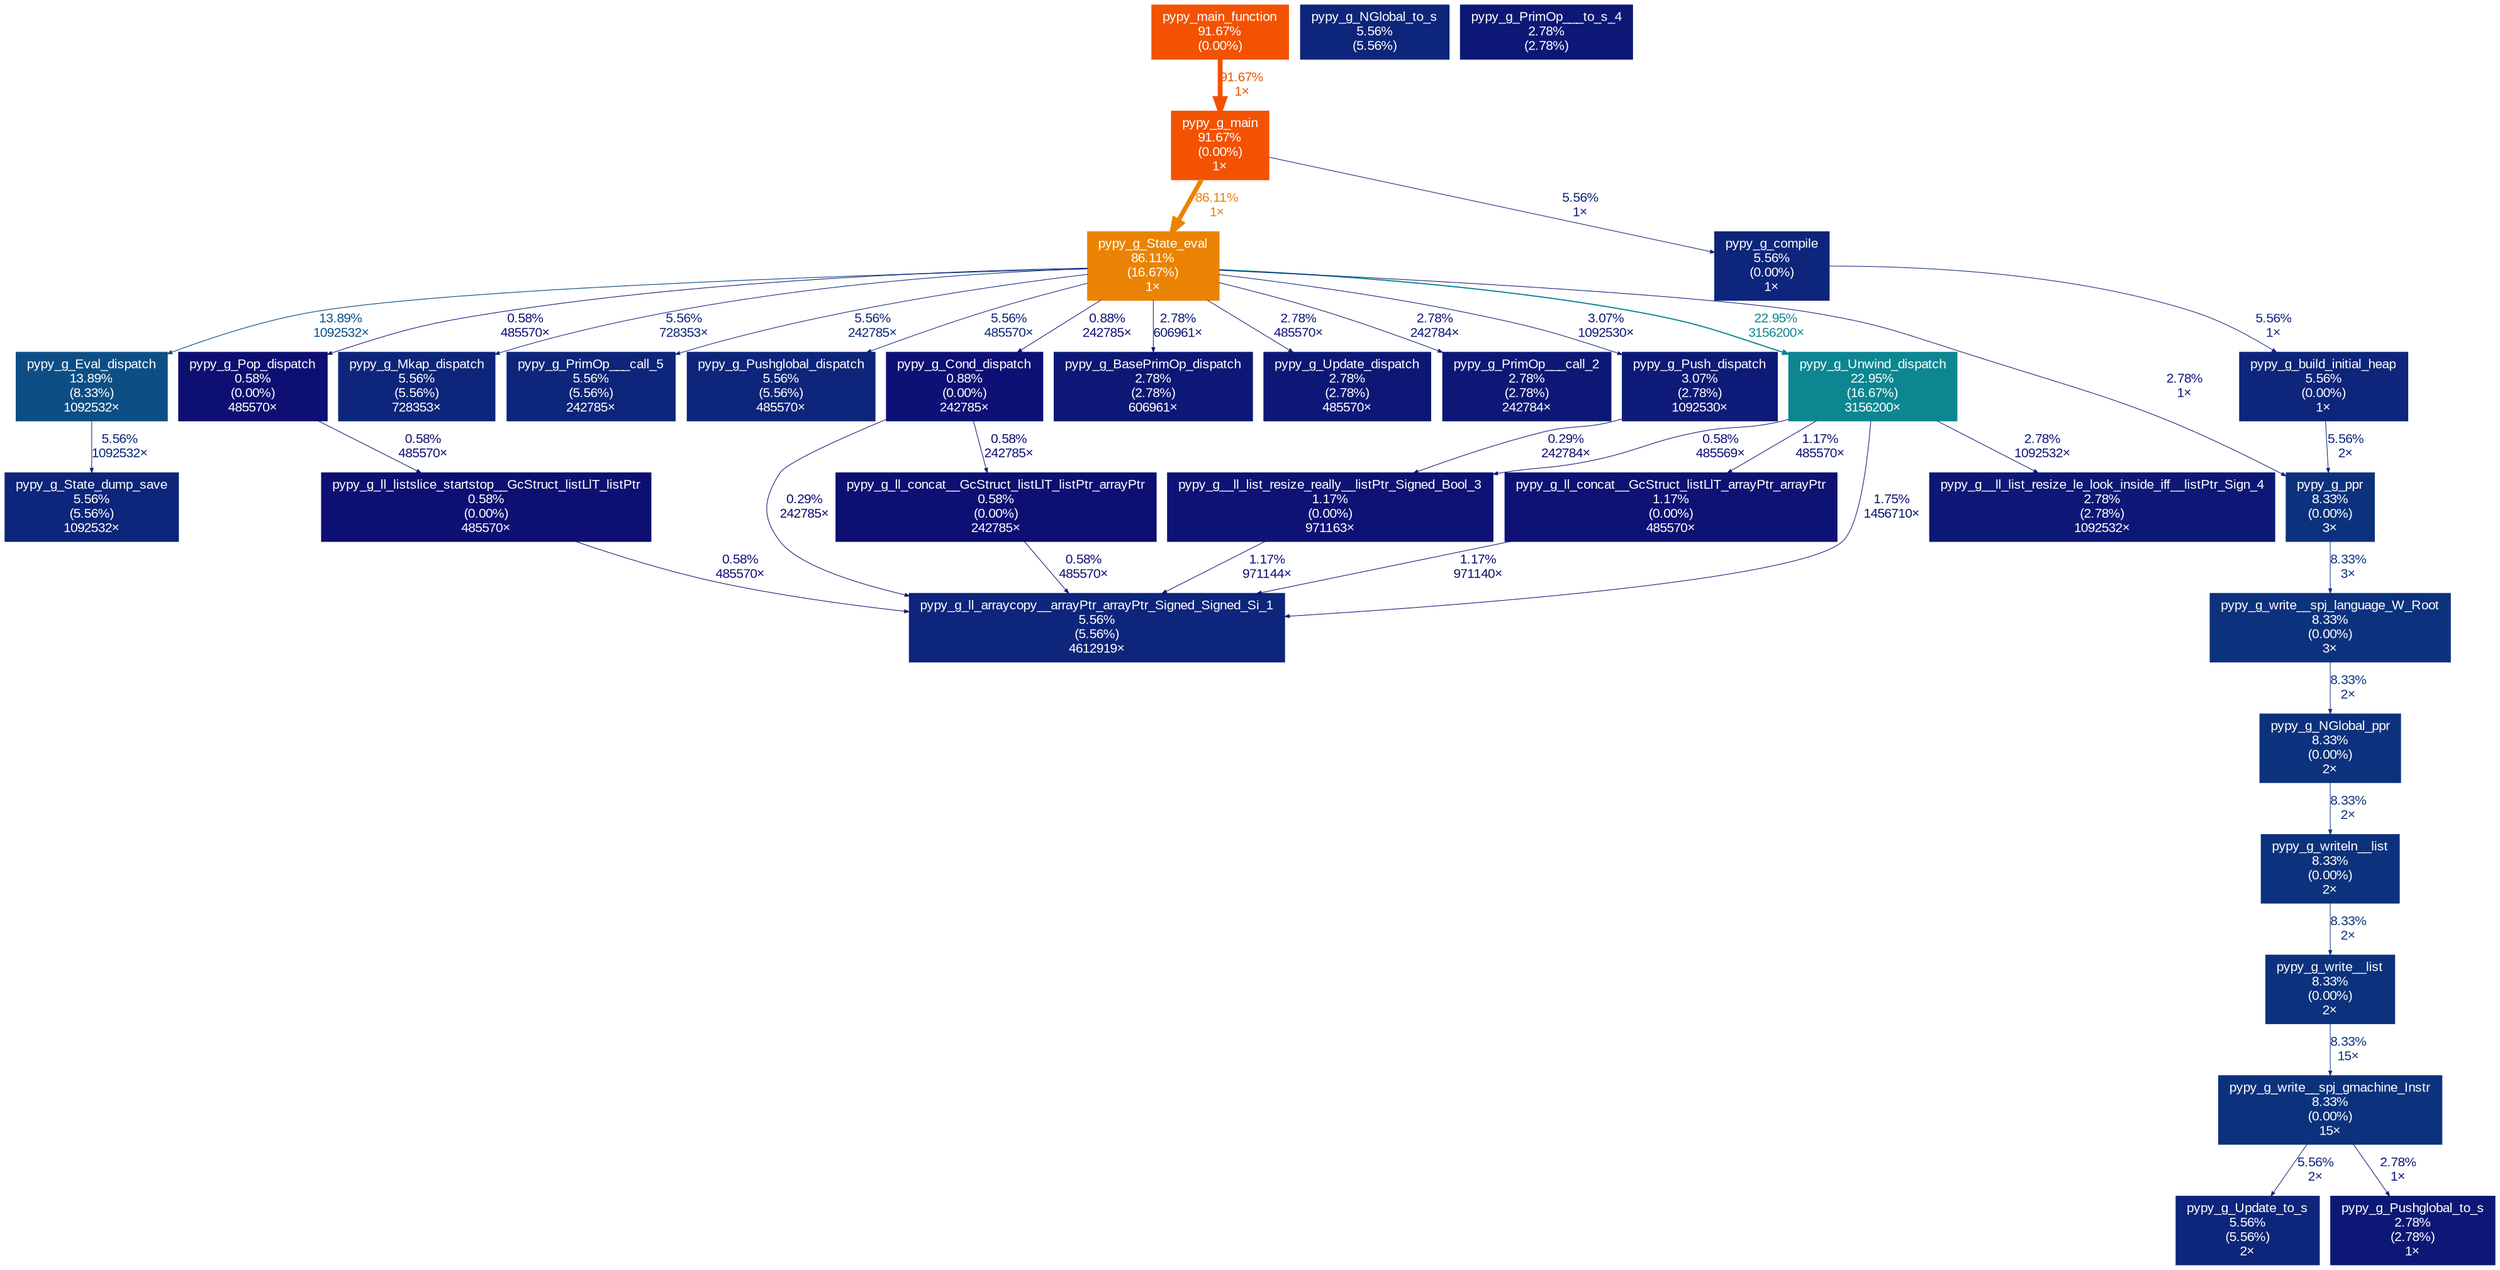 digraph {
	graph [ranksep=0.25, fontname=Arial, nodesep=0.125];
	node [fontname=Arial, style=filled, height=0, width=0, shape=box, fontcolor=white];
	edge [fontname=Arial];
	1 [color="#f25202", fontcolor="#ffffff", fontsize="10.00", label="pypy_g_main\n91.67%\n(0.00%)\n1×"];
	1 -> 3 [color="#ea8303", label="86.11%\n1×", arrowsize="0.93", fontsize="10.00", fontcolor="#ea8303", labeldistance="3.44", penwidth="3.44"];
	1 -> 19 [color="#0d257a", label="5.56%\n1×", arrowsize="0.35", fontsize="10.00", fontcolor="#0d257a", labeldistance="0.50", penwidth="0.50"];
	2 [color="#f25202", fontcolor="#ffffff", fontsize="10.00", label="pypy_main_function\n91.67%\n(0.00%)"];
	2 -> 1 [color="#f25202", label="91.67%\n1×", arrowsize="0.96", fontsize="10.00", fontcolor="#f25202", labeldistance="3.67", penwidth="3.67"];
	3 [color="#ea8303", fontcolor="#ffffff", fontsize="10.00", label="pypy_g_State_eval\n86.11%\n(16.67%)\n1×"];
	3 -> 4 [color="#0c8691", label="22.95%\n3156200×", arrowsize="0.48", fontsize="10.00", fontcolor="#0c8691", labeldistance="0.92", penwidth="0.92"];
	3 -> 5 [color="#0d4f85", label="13.89%\n1092532×", arrowsize="0.37", fontsize="10.00", fontcolor="#0d4f85", labeldistance="0.56", penwidth="0.56"];
	3 -> 7 [color="#0d1876", label="2.78%\n1×", arrowsize="0.35", fontsize="10.00", fontcolor="#0d1876", labeldistance="0.50", penwidth="0.50"];
	3 -> 14 [color="#0d257a", label="5.56%\n728353×", arrowsize="0.35", fontsize="10.00", fontcolor="#0d257a", labeldistance="0.50", penwidth="0.50"];
	3 -> 15 [color="#0d257a", label="5.56%\n242785×", arrowsize="0.35", fontsize="10.00", fontcolor="#0d257a", labeldistance="0.50", penwidth="0.50"];
	3 -> 20 [color="#0d257a", label="5.56%\n485570×", arrowsize="0.35", fontsize="10.00", fontcolor="#0d257a", labeldistance="0.50", penwidth="0.50"];
	3 -> 21 [color="#0d1a77", label="3.07%\n1092530×", arrowsize="0.35", fontsize="10.00", fontcolor="#0d1a77", labeldistance="0.50", penwidth="0.50"];
	3 -> 23 [color="#0d1876", label="2.78%\n606961×", arrowsize="0.35", fontsize="10.00", fontcolor="#0d1876", labeldistance="0.50", penwidth="0.50"];
	3 -> 24 [color="#0d1876", label="2.78%\n485570×", arrowsize="0.35", fontsize="10.00", fontcolor="#0d1876", labeldistance="0.50", penwidth="0.50"];
	3 -> 25 [color="#0d1876", label="2.78%\n242784×", arrowsize="0.35", fontsize="10.00", fontcolor="#0d1876", labeldistance="0.50", penwidth="0.50"];
	3 -> 30 [color="#0d1074", label="0.88%\n242785×", arrowsize="0.35", fontsize="10.00", fontcolor="#0d1074", labeldistance="0.50", penwidth="0.50"];
	3 -> 31 [color="#0d0f73", label="0.58%\n485570×", arrowsize="0.35", fontsize="10.00", fontcolor="#0d0f73", labeldistance="0.50", penwidth="0.50"];
	4 [color="#0c8691", fontcolor="#ffffff", fontsize="10.00", label="pypy_g_Unwind_dispatch\n22.95%\n(16.67%)\n3156200×"];
	4 -> 12 [color="#0d1475", label="1.75%\n1456710×", arrowsize="0.35", fontsize="10.00", fontcolor="#0d1475", labeldistance="0.50", penwidth="0.50"];
	4 -> 22 [color="#0d1876", label="2.78%\n1092532×", arrowsize="0.35", fontsize="10.00", fontcolor="#0d1876", labeldistance="0.50", penwidth="0.50"];
	4 -> 28 [color="#0d0f73", label="0.58%\n485569×", arrowsize="0.35", fontsize="10.00", fontcolor="#0d0f73", labeldistance="0.50", penwidth="0.50"];
	4 -> 29 [color="#0d1274", label="1.17%\n485570×", arrowsize="0.35", fontsize="10.00", fontcolor="#0d1274", labeldistance="0.50", penwidth="0.50"];
	5 [color="#0d4f85", fontcolor="#ffffff", fontsize="10.00", label="pypy_g_Eval_dispatch\n13.89%\n(8.33%)\n1092532×"];
	5 -> 13 [color="#0d257a", label="5.56%\n1092532×", arrowsize="0.35", fontsize="10.00", fontcolor="#0d257a", labeldistance="0.50", penwidth="0.50"];
	6 [color="#0d327d", fontcolor="#ffffff", fontsize="10.00", label="pypy_g_write__spj_gmachine_Instr\n8.33%\n(0.00%)\n15×"];
	6 -> 16 [color="#0d257a", label="5.56%\n2×", arrowsize="0.35", fontsize="10.00", fontcolor="#0d257a", labeldistance="0.50", penwidth="0.50"];
	6 -> 27 [color="#0d1876", label="2.78%\n1×", arrowsize="0.35", fontsize="10.00", fontcolor="#0d1876", labeldistance="0.50", penwidth="0.50"];
	7 [color="#0d327d", fontcolor="#ffffff", fontsize="10.00", label="pypy_g_ppr\n8.33%\n(0.00%)\n3×"];
	7 -> 8 [color="#0d327d", label="8.33%\n3×", arrowsize="0.35", fontsize="10.00", fontcolor="#0d327d", labeldistance="0.50", penwidth="0.50"];
	8 [color="#0d327d", fontcolor="#ffffff", fontsize="10.00", label="pypy_g_write__spj_language_W_Root\n8.33%\n(0.00%)\n3×"];
	8 -> 9 [color="#0d327d", label="8.33%\n2×", arrowsize="0.35", fontsize="10.00", fontcolor="#0d327d", labeldistance="0.50", penwidth="0.50"];
	9 [color="#0d327d", fontcolor="#ffffff", fontsize="10.00", label="pypy_g_NGlobal_ppr\n8.33%\n(0.00%)\n2×"];
	9 -> 11 [color="#0d327d", label="8.33%\n2×", arrowsize="0.35", fontsize="10.00", fontcolor="#0d327d", labeldistance="0.50", penwidth="0.50"];
	10 [color="#0d327d", fontcolor="#ffffff", fontsize="10.00", label="pypy_g_write__list\n8.33%\n(0.00%)\n2×"];
	10 -> 6 [color="#0d327d", label="8.33%\n15×", arrowsize="0.35", fontsize="10.00", fontcolor="#0d327d", labeldistance="0.50", penwidth="0.50"];
	11 [color="#0d327d", fontcolor="#ffffff", fontsize="10.00", label="pypy_g_writeln__list\n8.33%\n(0.00%)\n2×"];
	11 -> 10 [color="#0d327d", label="8.33%\n2×", arrowsize="0.35", fontsize="10.00", fontcolor="#0d327d", labeldistance="0.50", penwidth="0.50"];
	12 [color="#0d257a", fontcolor="#ffffff", fontsize="10.00", label="pypy_g_ll_arraycopy__arrayPtr_arrayPtr_Signed_Signed_Si_1\n5.56%\n(5.56%)\n4612919×"];
	13 [color="#0d257a", fontcolor="#ffffff", fontsize="10.00", label="pypy_g_State_dump_save\n5.56%\n(5.56%)\n1092532×"];
	14 [color="#0d257a", fontcolor="#ffffff", fontsize="10.00", label="pypy_g_Mkap_dispatch\n5.56%\n(5.56%)\n728353×"];
	15 [color="#0d257a", fontcolor="#ffffff", fontsize="10.00", label="pypy_g_PrimOp___call_5\n5.56%\n(5.56%)\n242785×"];
	16 [color="#0d257a", fontcolor="#ffffff", fontsize="10.00", label="pypy_g_Update_to_s\n5.56%\n(5.56%)\n2×"];
	17 [color="#0d257a", fontcolor="#ffffff", fontsize="10.00", label="pypy_g_NGlobal_to_s\n5.56%\n(5.56%)"];
	18 [color="#0d257a", fontcolor="#ffffff", fontsize="10.00", label="pypy_g_build_initial_heap\n5.56%\n(0.00%)\n1×"];
	18 -> 7 [color="#0d257a", label="5.56%\n2×", arrowsize="0.35", fontsize="10.00", fontcolor="#0d257a", labeldistance="0.50", penwidth="0.50"];
	19 [color="#0d257a", fontcolor="#ffffff", fontsize="10.00", label="pypy_g_compile\n5.56%\n(0.00%)\n1×"];
	19 -> 18 [color="#0d257a", label="5.56%\n1×", arrowsize="0.35", fontsize="10.00", fontcolor="#0d257a", labeldistance="0.50", penwidth="0.50"];
	20 [color="#0d257a", fontcolor="#ffffff", fontsize="10.00", label="pypy_g_Pushglobal_dispatch\n5.56%\n(5.56%)\n485570×"];
	21 [color="#0d1a77", fontcolor="#ffffff", fontsize="10.00", label="pypy_g_Push_dispatch\n3.07%\n(2.78%)\n1092530×"];
	21 -> 28 [color="#0d0e73", label="0.29%\n242784×", arrowsize="0.35", fontsize="10.00", fontcolor="#0d0e73", labeldistance="0.50", penwidth="0.50"];
	22 [color="#0d1876", fontcolor="#ffffff", fontsize="10.00", label="pypy_g__ll_list_resize_le_look_inside_iff__listPtr_Sign_4\n2.78%\n(2.78%)\n1092532×"];
	23 [color="#0d1876", fontcolor="#ffffff", fontsize="10.00", label="pypy_g_BasePrimOp_dispatch\n2.78%\n(2.78%)\n606961×"];
	24 [color="#0d1876", fontcolor="#ffffff", fontsize="10.00", label="pypy_g_Update_dispatch\n2.78%\n(2.78%)\n485570×"];
	25 [color="#0d1876", fontcolor="#ffffff", fontsize="10.00", label="pypy_g_PrimOp___call_2\n2.78%\n(2.78%)\n242784×"];
	26 [color="#0d1876", fontcolor="#ffffff", fontsize="10.00", label="pypy_g_PrimOp___to_s_4\n2.78%\n(2.78%)"];
	27 [color="#0d1876", fontcolor="#ffffff", fontsize="10.00", label="pypy_g_Pushglobal_to_s\n2.78%\n(2.78%)\n1×"];
	28 [color="#0d1274", fontcolor="#ffffff", fontsize="10.00", label="pypy_g__ll_list_resize_really__listPtr_Signed_Bool_3\n1.17%\n(0.00%)\n971163×"];
	28 -> 12 [color="#0d1274", label="1.17%\n971144×", arrowsize="0.35", fontsize="10.00", fontcolor="#0d1274", labeldistance="0.50", penwidth="0.50"];
	29 [color="#0d1274", fontcolor="#ffffff", fontsize="10.00", label="pypy_g_ll_concat__GcStruct_listLlT_arrayPtr_arrayPtr\n1.17%\n(0.00%)\n485570×"];
	29 -> 12 [color="#0d1274", label="1.17%\n971140×", arrowsize="0.35", fontsize="10.00", fontcolor="#0d1274", labeldistance="0.50", penwidth="0.50"];
	30 [color="#0d1074", fontcolor="#ffffff", fontsize="10.00", label="pypy_g_Cond_dispatch\n0.88%\n(0.00%)\n242785×"];
	30 -> 33 [color="#0d0f73", label="0.58%\n242785×", arrowsize="0.35", fontsize="10.00", fontcolor="#0d0f73", labeldistance="0.50", penwidth="0.50"];
	30 -> 12 [color="#0d0e73", label="0.29%\n242785×", arrowsize="0.35", fontsize="10.00", fontcolor="#0d0e73", labeldistance="0.50", penwidth="0.50"];
	31 [color="#0d0f73", fontcolor="#ffffff", fontsize="10.00", label="pypy_g_Pop_dispatch\n0.58%\n(0.00%)\n485570×"];
	31 -> 32 [color="#0d0f73", label="0.58%\n485570×", arrowsize="0.35", fontsize="10.00", fontcolor="#0d0f73", labeldistance="0.50", penwidth="0.50"];
	32 [color="#0d0f73", fontcolor="#ffffff", fontsize="10.00", label="pypy_g_ll_listslice_startstop__GcStruct_listLlT_listPtr\n0.58%\n(0.00%)\n485570×"];
	32 -> 12 [color="#0d0f73", label="0.58%\n485570×", arrowsize="0.35", fontsize="10.00", fontcolor="#0d0f73", labeldistance="0.50", penwidth="0.50"];
	33 [color="#0d0f73", fontcolor="#ffffff", fontsize="10.00", label="pypy_g_ll_concat__GcStruct_listLlT_listPtr_arrayPtr\n0.58%\n(0.00%)\n242785×"];
	33 -> 12 [color="#0d0f73", label="0.58%\n485570×", arrowsize="0.35", fontsize="10.00", fontcolor="#0d0f73", labeldistance="0.50", penwidth="0.50"];
}
